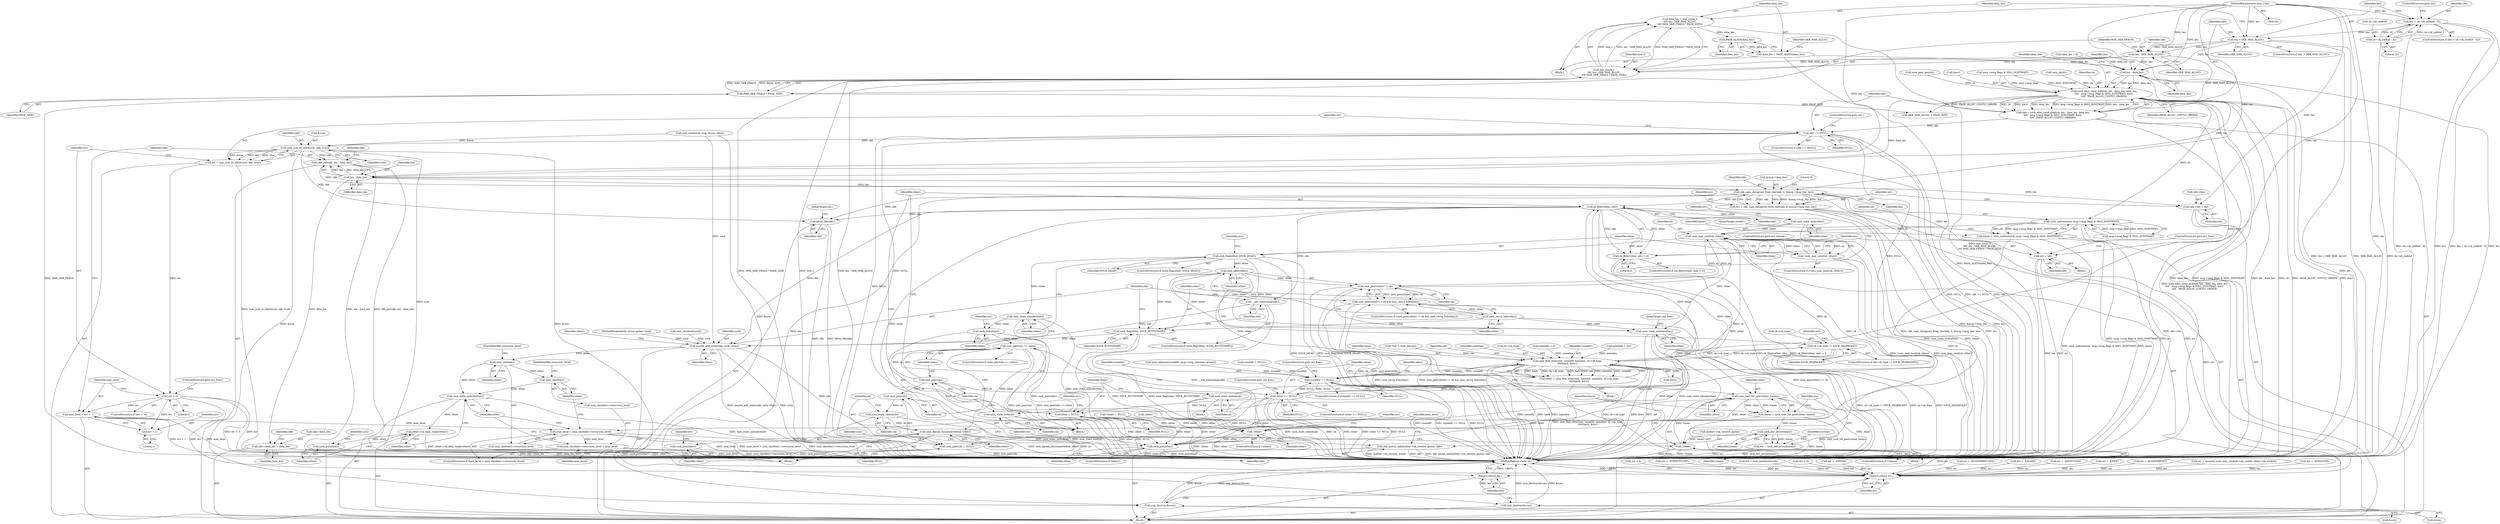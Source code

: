 digraph "1_linux_7d267278a9ece963d77eefec61630223fce08c6c_2@integer" {
"1000245" [label="(Call,data_len = min_t(size_t,\n\t\t\t\t len - SKB_MAX_ALLOC,\n\t\t\t\t MAX_SKB_FRAGS * PAGE_SIZE))"];
"1000247" [label="(Call,min_t(size_t,\n\t\t\t\t len - SKB_MAX_ALLOC,\n\t\t\t\t MAX_SKB_FRAGS * PAGE_SIZE))"];
"1000249" [label="(Call,len - SKB_MAX_ALLOC)"];
"1000241" [label="(Call,len > SKB_MAX_ALLOC)"];
"1000232" [label="(Call,len > sk->sk_sndbuf - 32)"];
"1000106" [label="(MethodParameterIn,size_t len)"];
"1000234" [label="(Call,sk->sk_sndbuf - 32)"];
"1000252" [label="(Call,MAX_SKB_FRAGS * PAGE_SIZE)"];
"1000257" [label="(Call,PAGE_ALIGN(data_len))"];
"1000255" [label="(Call,data_len = PAGE_ALIGN(data_len))"];
"1000267" [label="(Call,len - data_len)"];
"1000265" [label="(Call,sock_alloc_send_pskb(sk, len - data_len, data_len,\n\t\t\t\t   msg->msg_flags & MSG_DONTWAIT, &err,\n\t\t\t\t   PAGE_ALLOC_COSTLY_ORDER))"];
"1000263" [label="(Call,skb = sock_alloc_send_pskb(sk, len - data_len, data_len,\n\t\t\t\t   msg->msg_flags & MSG_DONTWAIT, &err,\n\t\t\t\t   PAGE_ALLOC_COSTLY_ORDER))"];
"1000280" [label="(Call,skb == NULL)"];
"1000286" [label="(Call,unix_scm_to_skb(&scm, skb, true))"];
"1000284" [label="(Call,err = unix_scm_to_skb(&scm, skb, true))"];
"1000292" [label="(Call,err < 0)"];
"1000296" [label="(Call,max_level = err + 1)"];
"1000517" [label="(Call,max_level > unix_sk(other)->recursion_level)"];
"1000523" [label="(Call,unix_sk(other)->recursion_level = max_level)"];
"1000298" [label="(Call,err + 1)"];
"1000554" [label="(Return,return err;)"];
"1000301" [label="(Call,skb_put(skb, len - data_len))"];
"1000318" [label="(Call,skb_copy_datagram_from_iter(skb, 0, &msg->msg_iter, len))"];
"1000316" [label="(Call,err = skb_copy_datagram_from_iter(skb, 0, &msg->msg_iter, len))"];
"1000371" [label="(Call,sk_filter(other, skb))"];
"1000370" [label="(Call,sk_filter(other, skb) < 0)"];
"1000380" [label="(Call,unix_state_lock(other))"];
"1000388" [label="(Call,unix_may_send(sk, other))"];
"1000387" [label="(Call,!unix_may_send(sk, other))"];
"1000393" [label="(Call,sock_flag(other, SOCK_DEAD))"];
"1000397" [label="(Call,unix_state_unlock(other))"];
"1000399" [label="(Call,sock_put(other))"];
"1000407" [label="(Call,unix_peer(sk) == other)"];
"1000418" [label="(Call,unix_dgram_disconnected(sk, other))"];
"1000421" [label="(Call,sock_put(other))"];
"1000471" [label="(Call,unix_peer(other))"];
"1000470" [label="(Call,unix_peer(other) != sk)"];
"1000469" [label="(Call,unix_peer(other) != sk && unix_recvq_full(other))"];
"1000474" [label="(Call,unix_recvq_full(other))"];
"1000488" [label="(Call,unix_wait_for_peer(other, timeo))"];
"1000340" [label="(Call,!other)"];
"1000549" [label="(Call,sock_put(other))"];
"1000486" [label="(Call,timeo = unix_wait_for_peer(other, timeo))"];
"1000493" [label="(Call,sock_intr_errno(timeo))"];
"1000478" [label="(Call,!timeo)"];
"1000491" [label="(Call,err = sock_intr_errno(timeo))"];
"1000501" [label="(Call,sock_flag(other, SOCK_RCVTSTAMP))"];
"1000506" [label="(Call,maybe_add_creds(skb, sock, other))"];
"1000510" [label="(Call,skb_queue_tail(&other->sk_receive_queue, skb))"];
"1000520" [label="(Call,unix_sk(other))"];
"1000525" [label="(Call,unix_sk(other))"];
"1000529" [label="(Call,unix_state_unlock(other))"];
"1000531" [label="(Call,other->sk_data_ready(other))"];
"1000533" [label="(Call,sock_put(other))"];
"1000541" [label="(Call,unix_state_unlock(other))"];
"1000404" [label="(Call,unix_state_lock(sk))"];
"1000408" [label="(Call,unix_peer(sk))"];
"1000413" [label="(Call,unix_peer(sk))"];
"1000416" [label="(Call,unix_state_unlock(sk))"];
"1000429" [label="(Call,unix_state_unlock(sk))"];
"1000504" [label="(Call,__net_timestamp(skb))"];
"1000544" [label="(Call,kfree_skb(skb))"];
"1000376" [label="(Call,err = len)"];
"1000538" [label="(Return,return len;)"];
"1000535" [label="(Call,scm_destroy(&scm))"];
"1000551" [label="(Call,scm_destroy(&scm))"];
"1000348" [label="(Call,sunaddr == NULL)"];
"1000354" [label="(Call,unix_find_other(net, sunaddr, namelen, sk->sk_type,\n\t\t\t\t\thash, &err))"];
"1000352" [label="(Call,other = unix_find_other(net, sunaddr, namelen, sk->sk_type,\n\t\t\t\t\thash, &err))"];
"1000365" [label="(Call,other == NULL)"];
"1000412" [label="(Call,unix_peer(sk) = NULL)"];
"1000431" [label="(Call,other = NULL)"];
"1000450" [label="(Call,sk->sk_type != SOCK_SEQPACKET)"];
"1000303" [label="(Call,len - data_len)"];
"1000306" [label="(Call,skb->data_len = data_len)"];
"1000311" [label="(Call,skb->len = len)"];
"1000331" [label="(Call,sock_sndtimeo(sk, msg->msg_flags & MSG_DONTWAIT))"];
"1000329" [label="(Call,timeo = sock_sndtimeo(sk, msg->msg_flags & MSG_DONTWAIT))"];
"1000432" [label="(Identifier,other)"];
"1000422" [label="(Identifier,other)"];
"1000351" [label="(ControlStructure,goto out_free;)"];
"1000227" [label="(Call,err = -EMSGSIZE)"];
"1000419" [label="(Identifier,sk)"];
"1000490" [label="(Identifier,timeo)"];
"1000433" [label="(Identifier,NULL)"];
"1000307" [label="(Call,skb->data_len)"];
"1000365" [label="(Call,other == NULL)"];
"1000491" [label="(Call,err = sock_intr_errno(timeo))"];
"1000287" [label="(Call,&scm)"];
"1000295" [label="(ControlStructure,goto out_free;)"];
"1000401" [label="(Call,err = 0)"];
"1000387" [label="(Call,!unix_may_send(sk, other))"];
"1000129" [label="(Call,namelen = 0)"];
"1000330" [label="(Identifier,timeo)"];
"1000327" [label="(Identifier,err)"];
"1000518" [label="(Identifier,max_level)"];
"1000400" [label="(Identifier,other)"];
"1000550" [label="(Identifier,other)"];
"1000353" [label="(Identifier,other)"];
"1000233" [label="(Identifier,len)"];
"1000254" [label="(Identifier,PAGE_SIZE)"];
"1000302" [label="(Identifier,skb)"];
"1000532" [label="(Identifier,other)"];
"1000269" [label="(Identifier,data_len)"];
"1000243" [label="(Identifier,SKB_MAX_ALLOC)"];
"1000300" [label="(Literal,1)"];
"1000551" [label="(Call,scm_destroy(&scm))"];
"1000157" [label="(Call,err = -EOPNOTSUPP)"];
"1000296" [label="(Call,max_level = err + 1)"];
"1000541" [label="(Call,unix_state_unlock(other))"];
"1000406" [label="(ControlStructure,if (unix_peer(sk) == other))"];
"1000479" [label="(Identifier,timeo)"];
"1000139" [label="(Call,data_len = 0)"];
"1000223" [label="(Call,unix_autobind(sock))"];
"1000537" [label="(Identifier,scm)"];
"1000356" [label="(Identifier,sunaddr)"];
"1000431" [label="(Call,other = NULL)"];
"1000242" [label="(Identifier,len)"];
"1000255" [label="(Call,data_len = PAGE_ALIGN(data_len))"];
"1000528" [label="(Identifier,max_level)"];
"1000507" [label="(Identifier,skb)"];
"1000531" [label="(Call,other->sk_data_ready(other))"];
"1000377" [label="(Identifier,err)"];
"1000390" [label="(Identifier,other)"];
"1000260" [label="(Call,SKB_MAX_ALLOC < PAGE_SIZE)"];
"1000297" [label="(Identifier,max_level)"];
"1000523" [label="(Call,unix_sk(other)->recursion_level = max_level)"];
"1000477" [label="(ControlStructure,if (!timeo))"];
"1000221" [label="(Call,err = unix_autobind(sock))"];
"1000454" [label="(Identifier,SOCK_SEQPACKET)"];
"1000187" [label="(Call,namelen = err)"];
"1000267" [label="(Call,len - data_len)"];
"1000341" [label="(Identifier,other)"];
"1000106" [label="(MethodParameterIn,size_t len)"];
"1000338" [label="(JumpTarget,restart:)"];
"1000301" [label="(Call,skb_put(skb, len - data_len))"];
"1000183" [label="(Call,err < 0)"];
"1000352" [label="(Call,other = unix_find_other(net, sunaddr, namelen, sk->sk_type,\n\t\t\t\t\thash, &err))"];
"1000486" [label="(Call,timeo = unix_wait_for_peer(other, timeo))"];
"1000354" [label="(Call,unix_find_other(net, sunaddr, namelen, sk->sk_type,\n\t\t\t\t\thash, &err))"];
"1000517" [label="(Call,max_level > unix_sk(other)->recursion_level)"];
"1000405" [label="(Identifier,sk)"];
"1000545" [label="(Identifier,skb)"];
"1000538" [label="(Return,return len;)"];
"1000475" [label="(Identifier,other)"];
"1000471" [label="(Call,unix_peer(other))"];
"1000321" [label="(Call,&msg->msg_iter)"];
"1000527" [label="(FieldIdentifier,recursion_level)"];
"1000348" [label="(Call,sunaddr == NULL)"];
"1000556" [label="(MethodReturn,static int)"];
"1000244" [label="(Block,)"];
"1000382" [label="(Call,err = -EPERM)"];
"1000251" [label="(Identifier,SKB_MAX_ALLOC)"];
"1000281" [label="(Identifier,skb)"];
"1000320" [label="(Literal,0)"];
"1000409" [label="(Identifier,sk)"];
"1000413" [label="(Call,unix_peer(sk))"];
"1000248" [label="(Identifier,size_t)"];
"1000508" [label="(Identifier,sock)"];
"1000204" [label="(Call,!other)"];
"1000361" [label="(Identifier,hash)"];
"1000234" [label="(Call,sk->sk_sndbuf - 32)"];
"1000372" [label="(Identifier,other)"];
"1000318" [label="(Call,skb_copy_datagram_from_iter(skb, 0, &msg->msg_iter, len))"];
"1000261" [label="(Identifier,SKB_MAX_ALLOC)"];
"1000258" [label="(Identifier,data_len)"];
"1000478" [label="(Call,!timeo)"];
"1000362" [label="(Call,&err)"];
"1000516" [label="(ControlStructure,if (max_level > unix_sk(other)->recursion_level))"];
"1000375" [label="(Block,)"];
"1000268" [label="(Identifier,len)"];
"1000536" [label="(Call,&scm)"];
"1000450" [label="(Call,sk->sk_type != SOCK_SEQPACKET)"];
"1000435" [label="(Identifier,err)"];
"1000449" [label="(ControlStructure,if (sk->sk_type != SOCK_SEQPACKET))"];
"1000414" [label="(Identifier,sk)"];
"1000349" [label="(Identifier,sunaddr)"];
"1000306" [label="(Call,skb->data_len = data_len)"];
"1000122" [label="(Call,unix_sk(sk))"];
"1000525" [label="(Call,unix_sk(other))"];
"1000555" [label="(Identifier,err)"];
"1000241" [label="(Call,len > SKB_MAX_ALLOC)"];
"1000474" [label="(Call,unix_recvq_full(other))"];
"1000543" [label="(JumpTarget,out_free:)"];
"1000380" [label="(Call,unix_state_lock(other))"];
"1000408" [label="(Call,unix_peer(sk))"];
"1000513" [label="(Identifier,other)"];
"1000552" [label="(Call,&scm)"];
"1000175" [label="(Call,unix_mkname(sunaddr, msg->msg_namelen, &hash))"];
"1000311" [label="(Call,skb->len = len)"];
"1000342" [label="(Block,)"];
"1000304" [label="(Identifier,len)"];
"1000292" [label="(Call,err < 0)"];
"1000266" [label="(Identifier,sk)"];
"1000529" [label="(Call,unix_state_unlock(other))"];
"1000270" [label="(Identifier,data_len)"];
"1000544" [label="(Call,kfree_skb(skb))"];
"1000535" [label="(Call,scm_destroy(&scm))"];
"1000284" [label="(Call,err = unix_scm_to_skb(&scm, skb, true))"];
"1000402" [label="(Identifier,err)"];
"1000367" [label="(Identifier,NULL)"];
"1000371" [label="(Call,sk_filter(other, skb))"];
"1000115" [label="(Call,*net = sock_net(sk))"];
"1000526" [label="(Identifier,other)"];
"1000331" [label="(Call,sock_sndtimeo(sk, msg->msg_flags & MSG_DONTWAIT))"];
"1000286" [label="(Call,unix_scm_to_skb(&scm, skb, true))"];
"1000521" [label="(Identifier,other)"];
"1000520" [label="(Call,unix_sk(other))"];
"1000546" [label="(JumpTarget,out:)"];
"1000522" [label="(FieldIdentifier,recursion_level)"];
"1000416" [label="(Call,unix_state_unlock(sk))"];
"1000473" [label="(Identifier,sk)"];
"1000511" [label="(Call,&other->sk_receive_queue)"];
"1000376" [label="(Call,err = len)"];
"1000299" [label="(Identifier,err)"];
"1000355" [label="(Identifier,net)"];
"1000470" [label="(Call,unix_peer(other) != sk)"];
"1000428" [label="(Block,)"];
"1000357" [label="(Identifier,namelen)"];
"1000315" [label="(Identifier,len)"];
"1000240" [label="(ControlStructure,if (len > SKB_MAX_ALLOC))"];
"1000386" [label="(ControlStructure,if (!unix_may_send(sk, other)))"];
"1000505" [label="(Identifier,skb)"];
"1000515" [label="(Identifier,skb)"];
"1000280" [label="(Call,skb == NULL)"];
"1000235" [label="(Call,sk->sk_sndbuf)"];
"1000290" [label="(Identifier,true)"];
"1000502" [label="(Identifier,other)"];
"1000423" [label="(Call,err = -ECONNREFUSED)"];
"1000399" [label="(Call,sock_put(other))"];
"1000488" [label="(Call,unix_wait_for_peer(other, timeo))"];
"1000489" [label="(Identifier,other)"];
"1000347" [label="(ControlStructure,if (sunaddr == NULL))"];
"1000554" [label="(Return,return err;)"];
"1000472" [label="(Identifier,other)"];
"1000316" [label="(Call,err = skb_copy_datagram_from_iter(skb, 0, &msg->msg_iter, len))"];
"1000252" [label="(Call,MAX_SKB_FRAGS * PAGE_SIZE)"];
"1000265" [label="(Call,sock_alloc_send_pskb(sk, len - data_len, data_len,\n\t\t\t\t   msg->msg_flags & MSG_DONTWAIT, &err,\n\t\t\t\t   PAGE_ALLOC_COSTLY_ORDER))"];
"1000283" [label="(ControlStructure,goto out;)"];
"1000289" [label="(Identifier,skb)"];
"1000389" [label="(Identifier,sk)"];
"1000421" [label="(Call,sock_put(other))"];
"1000476" [label="(Block,)"];
"1000305" [label="(Identifier,data_len)"];
"1000339" [label="(ControlStructure,if (!other))"];
"1000482" [label="(Identifier,err)"];
"1000504" [label="(Call,__net_timestamp(skb))"];
"1000430" [label="(Identifier,sk)"];
"1000303" [label="(Call,len - data_len)"];
"1000394" [label="(Identifier,other)"];
"1000451" [label="(Call,sk->sk_type)"];
"1000294" [label="(Literal,0)"];
"1000370" [label="(Call,sk_filter(other, skb) < 0)"];
"1000383" [label="(Identifier,err)"];
"1000509" [label="(Identifier,other)"];
"1000364" [label="(ControlStructure,if (other == NULL))"];
"1000481" [label="(Call,err = -EAGAIN)"];
"1000412" [label="(Call,unix_peer(sk) = NULL)"];
"1000373" [label="(Identifier,skb)"];
"1000340" [label="(Call,!other)"];
"1000542" [label="(Identifier,other)"];
"1000492" [label="(Identifier,err)"];
"1000192" [label="(Call,sunaddr = NULL)"];
"1000195" [label="(Call,err = -ENOTCONN)"];
"1000231" [label="(ControlStructure,if (len > sk->sk_sndbuf - 32))"];
"1000332" [label="(Identifier,sk)"];
"1000438" [label="(Call,err = -EPIPE)"];
"1000510" [label="(Call,skb_queue_tail(&other->sk_receive_queue, skb))"];
"1000257" [label="(Call,PAGE_ALIGN(data_len))"];
"1000424" [label="(Identifier,err)"];
"1000343" [label="(Call,err = -ECONNRESET)"];
"1000553" [label="(Identifier,scm)"];
"1000245" [label="(Call,data_len = min_t(size_t,\n\t\t\t\t len - SKB_MAX_ALLOC,\n\t\t\t\t MAX_SKB_FRAGS * PAGE_SIZE))"];
"1000533" [label="(Call,sock_put(other))"];
"1000391" [label="(ControlStructure,goto out_unlock;)"];
"1000417" [label="(Identifier,sk)"];
"1000249" [label="(Call,len - SKB_MAX_ALLOC)"];
"1000493" [label="(Call,sock_intr_errno(timeo))"];
"1000429" [label="(Call,unix_state_unlock(sk))"];
"1000497" [label="(Identifier,current)"];
"1000104" [label="(MethodParameterIn,struct socket *sock)"];
"1000457" [label="(Identifier,err)"];
"1000397" [label="(Call,unix_state_unlock(other))"];
"1000278" [label="(Identifier,PAGE_ALLOC_COSTLY_ORDER)"];
"1000469" [label="(Call,unix_peer(other) != sk && unix_recvq_full(other))"];
"1000549" [label="(Call,sock_put(other))"];
"1000398" [label="(Identifier,other)"];
"1000524" [label="(Call,unix_sk(other)->recursion_level)"];
"1000279" [label="(ControlStructure,if (skb == NULL))"];
"1000298" [label="(Call,err + 1)"];
"1000256" [label="(Identifier,data_len)"];
"1000271" [label="(Call,msg->msg_flags & MSG_DONTWAIT)"];
"1000368" [label="(ControlStructure,goto out_free;)"];
"1000439" [label="(Identifier,err)"];
"1000246" [label="(Identifier,data_len)"];
"1000381" [label="(Identifier,other)"];
"1000145" [label="(Call,scm_send(sock, msg, &scm, false))"];
"1000530" [label="(Identifier,other)"];
"1000369" [label="(ControlStructure,if (sk_filter(other, skb) < 0))"];
"1000285" [label="(Identifier,err)"];
"1000325" [label="(Identifier,len)"];
"1000456" [label="(Call,err = security_unix_may_send(sk->sk_socket, other->sk_socket))"];
"1000539" [label="(Identifier,len)"];
"1000312" [label="(Call,skb->len)"];
"1000238" [label="(Literal,32)"];
"1000404" [label="(Call,unix_state_lock(sk))"];
"1000250" [label="(Identifier,len)"];
"1000308" [label="(Identifier,skb)"];
"1000415" [label="(Identifier,NULL)"];
"1000201" [label="(Call,unix_peer_get(sk))"];
"1000253" [label="(Identifier,MAX_SKB_FRAGS)"];
"1000291" [label="(ControlStructure,if (err < 0))"];
"1000494" [label="(Identifier,timeo)"];
"1000500" [label="(ControlStructure,if (sock_flag(other, SOCK_RCVTSTAMP)))"];
"1000519" [label="(Call,unix_sk(other)->recursion_level)"];
"1000317" [label="(Identifier,err)"];
"1000329" [label="(Call,timeo = sock_sndtimeo(sk, msg->msg_flags & MSG_DONTWAIT))"];
"1000276" [label="(Call,&err)"];
"1000232" [label="(Call,len > sk->sk_sndbuf - 32)"];
"1000506" [label="(Call,maybe_add_creds(skb, sock, other))"];
"1000374" [label="(Literal,0)"];
"1000393" [label="(Call,sock_flag(other, SOCK_DEAD))"];
"1000392" [label="(ControlStructure,if (sock_flag(other, SOCK_DEAD)))"];
"1000282" [label="(Identifier,NULL)"];
"1000396" [label="(Block,)"];
"1000410" [label="(Identifier,other)"];
"1000125" [label="(Call,*other = NULL)"];
"1000388" [label="(Call,unix_may_send(sk, other))"];
"1000395" [label="(Identifier,SOCK_DEAD)"];
"1000358" [label="(Call,sk->sk_type)"];
"1000264" [label="(Identifier,skb)"];
"1000107" [label="(Block,)"];
"1000313" [label="(Identifier,skb)"];
"1000418" [label="(Call,unix_dgram_disconnected(sk, other))"];
"1000407" [label="(Call,unix_peer(sk) == other)"];
"1000310" [label="(Identifier,data_len)"];
"1000534" [label="(Identifier,other)"];
"1000350" [label="(Identifier,NULL)"];
"1000293" [label="(Identifier,err)"];
"1000503" [label="(Identifier,SOCK_RCVTSTAMP)"];
"1000378" [label="(Identifier,len)"];
"1000379" [label="(ControlStructure,goto out_free;)"];
"1000247" [label="(Call,min_t(size_t,\n\t\t\t\t len - SKB_MAX_ALLOC,\n\t\t\t\t MAX_SKB_FRAGS * PAGE_SIZE))"];
"1000547" [label="(ControlStructure,if (other))"];
"1000468" [label="(ControlStructure,if (unix_peer(other) != sk && unix_recvq_full(other)))"];
"1000263" [label="(Call,skb = sock_alloc_send_pskb(sk, len - data_len, data_len,\n\t\t\t\t   msg->msg_flags & MSG_DONTWAIT, &err,\n\t\t\t\t   PAGE_ALLOC_COSTLY_ORDER))"];
"1000319" [label="(Identifier,skb)"];
"1000501" [label="(Call,sock_flag(other, SOCK_RCVTSTAMP))"];
"1000333" [label="(Call,msg->msg_flags & MSG_DONTWAIT)"];
"1000344" [label="(Identifier,err)"];
"1000366" [label="(Identifier,other)"];
"1000420" [label="(Identifier,other)"];
"1000239" [label="(ControlStructure,goto out;)"];
"1000487" [label="(Identifier,timeo)"];
"1000411" [label="(Block,)"];
"1000245" -> "1000244"  [label="AST: "];
"1000245" -> "1000247"  [label="CFG: "];
"1000246" -> "1000245"  [label="AST: "];
"1000247" -> "1000245"  [label="AST: "];
"1000256" -> "1000245"  [label="CFG: "];
"1000245" -> "1000556"  [label="DDG: min_t(size_t,\n\t\t\t\t len - SKB_MAX_ALLOC,\n\t\t\t\t MAX_SKB_FRAGS * PAGE_SIZE)"];
"1000247" -> "1000245"  [label="DDG: size_t"];
"1000247" -> "1000245"  [label="DDG: len - SKB_MAX_ALLOC"];
"1000247" -> "1000245"  [label="DDG: MAX_SKB_FRAGS * PAGE_SIZE"];
"1000245" -> "1000257"  [label="DDG: data_len"];
"1000247" -> "1000252"  [label="CFG: "];
"1000248" -> "1000247"  [label="AST: "];
"1000249" -> "1000247"  [label="AST: "];
"1000252" -> "1000247"  [label="AST: "];
"1000247" -> "1000556"  [label="DDG: size_t"];
"1000247" -> "1000556"  [label="DDG: MAX_SKB_FRAGS * PAGE_SIZE"];
"1000247" -> "1000556"  [label="DDG: len - SKB_MAX_ALLOC"];
"1000249" -> "1000247"  [label="DDG: len"];
"1000249" -> "1000247"  [label="DDG: SKB_MAX_ALLOC"];
"1000252" -> "1000247"  [label="DDG: MAX_SKB_FRAGS"];
"1000252" -> "1000247"  [label="DDG: PAGE_SIZE"];
"1000249" -> "1000251"  [label="CFG: "];
"1000250" -> "1000249"  [label="AST: "];
"1000251" -> "1000249"  [label="AST: "];
"1000253" -> "1000249"  [label="CFG: "];
"1000241" -> "1000249"  [label="DDG: len"];
"1000241" -> "1000249"  [label="DDG: SKB_MAX_ALLOC"];
"1000106" -> "1000249"  [label="DDG: len"];
"1000249" -> "1000260"  [label="DDG: SKB_MAX_ALLOC"];
"1000249" -> "1000267"  [label="DDG: len"];
"1000241" -> "1000240"  [label="AST: "];
"1000241" -> "1000243"  [label="CFG: "];
"1000242" -> "1000241"  [label="AST: "];
"1000243" -> "1000241"  [label="AST: "];
"1000246" -> "1000241"  [label="CFG: "];
"1000264" -> "1000241"  [label="CFG: "];
"1000241" -> "1000556"  [label="DDG: len > SKB_MAX_ALLOC"];
"1000241" -> "1000556"  [label="DDG: SKB_MAX_ALLOC"];
"1000232" -> "1000241"  [label="DDG: len"];
"1000106" -> "1000241"  [label="DDG: len"];
"1000241" -> "1000267"  [label="DDG: len"];
"1000232" -> "1000231"  [label="AST: "];
"1000232" -> "1000234"  [label="CFG: "];
"1000233" -> "1000232"  [label="AST: "];
"1000234" -> "1000232"  [label="AST: "];
"1000239" -> "1000232"  [label="CFG: "];
"1000242" -> "1000232"  [label="CFG: "];
"1000232" -> "1000556"  [label="DDG: len"];
"1000232" -> "1000556"  [label="DDG: len > sk->sk_sndbuf - 32"];
"1000232" -> "1000556"  [label="DDG: sk->sk_sndbuf - 32"];
"1000106" -> "1000232"  [label="DDG: len"];
"1000234" -> "1000232"  [label="DDG: sk->sk_sndbuf"];
"1000234" -> "1000232"  [label="DDG: 32"];
"1000106" -> "1000103"  [label="AST: "];
"1000106" -> "1000556"  [label="DDG: len"];
"1000106" -> "1000267"  [label="DDG: len"];
"1000106" -> "1000303"  [label="DDG: len"];
"1000106" -> "1000311"  [label="DDG: len"];
"1000106" -> "1000318"  [label="DDG: len"];
"1000106" -> "1000376"  [label="DDG: len"];
"1000106" -> "1000538"  [label="DDG: len"];
"1000234" -> "1000238"  [label="CFG: "];
"1000235" -> "1000234"  [label="AST: "];
"1000238" -> "1000234"  [label="AST: "];
"1000234" -> "1000556"  [label="DDG: sk->sk_sndbuf"];
"1000252" -> "1000254"  [label="CFG: "];
"1000253" -> "1000252"  [label="AST: "];
"1000254" -> "1000252"  [label="AST: "];
"1000252" -> "1000556"  [label="DDG: MAX_SKB_FRAGS"];
"1000252" -> "1000260"  [label="DDG: PAGE_SIZE"];
"1000257" -> "1000255"  [label="AST: "];
"1000257" -> "1000258"  [label="CFG: "];
"1000258" -> "1000257"  [label="AST: "];
"1000255" -> "1000257"  [label="CFG: "];
"1000257" -> "1000255"  [label="DDG: data_len"];
"1000255" -> "1000244"  [label="AST: "];
"1000256" -> "1000255"  [label="AST: "];
"1000261" -> "1000255"  [label="CFG: "];
"1000255" -> "1000556"  [label="DDG: PAGE_ALIGN(data_len)"];
"1000255" -> "1000267"  [label="DDG: data_len"];
"1000267" -> "1000265"  [label="AST: "];
"1000267" -> "1000269"  [label="CFG: "];
"1000268" -> "1000267"  [label="AST: "];
"1000269" -> "1000267"  [label="AST: "];
"1000270" -> "1000267"  [label="CFG: "];
"1000267" -> "1000556"  [label="DDG: len"];
"1000267" -> "1000265"  [label="DDG: len"];
"1000267" -> "1000265"  [label="DDG: data_len"];
"1000139" -> "1000267"  [label="DDG: data_len"];
"1000267" -> "1000303"  [label="DDG: len"];
"1000265" -> "1000263"  [label="AST: "];
"1000265" -> "1000278"  [label="CFG: "];
"1000266" -> "1000265"  [label="AST: "];
"1000270" -> "1000265"  [label="AST: "];
"1000271" -> "1000265"  [label="AST: "];
"1000276" -> "1000265"  [label="AST: "];
"1000278" -> "1000265"  [label="AST: "];
"1000263" -> "1000265"  [label="CFG: "];
"1000265" -> "1000556"  [label="DDG: len - data_len"];
"1000265" -> "1000556"  [label="DDG: sk"];
"1000265" -> "1000556"  [label="DDG: PAGE_ALLOC_COSTLY_ORDER"];
"1000265" -> "1000556"  [label="DDG: &err"];
"1000265" -> "1000556"  [label="DDG: data_len"];
"1000265" -> "1000556"  [label="DDG: msg->msg_flags & MSG_DONTWAIT"];
"1000265" -> "1000263"  [label="DDG: PAGE_ALLOC_COSTLY_ORDER"];
"1000265" -> "1000263"  [label="DDG: sk"];
"1000265" -> "1000263"  [label="DDG: &err"];
"1000265" -> "1000263"  [label="DDG: data_len"];
"1000265" -> "1000263"  [label="DDG: msg->msg_flags & MSG_DONTWAIT"];
"1000265" -> "1000263"  [label="DDG: len - data_len"];
"1000122" -> "1000265"  [label="DDG: sk"];
"1000201" -> "1000265"  [label="DDG: sk"];
"1000271" -> "1000265"  [label="DDG: msg->msg_flags"];
"1000271" -> "1000265"  [label="DDG: MSG_DONTWAIT"];
"1000265" -> "1000303"  [label="DDG: data_len"];
"1000265" -> "1000331"  [label="DDG: sk"];
"1000265" -> "1000354"  [label="DDG: &err"];
"1000263" -> "1000107"  [label="AST: "];
"1000264" -> "1000263"  [label="AST: "];
"1000281" -> "1000263"  [label="CFG: "];
"1000263" -> "1000556"  [label="DDG: sock_alloc_send_pskb(sk, len - data_len, data_len,\n\t\t\t\t   msg->msg_flags & MSG_DONTWAIT, &err,\n\t\t\t\t   PAGE_ALLOC_COSTLY_ORDER)"];
"1000263" -> "1000280"  [label="DDG: skb"];
"1000280" -> "1000279"  [label="AST: "];
"1000280" -> "1000282"  [label="CFG: "];
"1000281" -> "1000280"  [label="AST: "];
"1000282" -> "1000280"  [label="AST: "];
"1000283" -> "1000280"  [label="CFG: "];
"1000285" -> "1000280"  [label="CFG: "];
"1000280" -> "1000556"  [label="DDG: NULL"];
"1000280" -> "1000556"  [label="DDG: skb == NULL"];
"1000280" -> "1000556"  [label="DDG: skb"];
"1000280" -> "1000286"  [label="DDG: skb"];
"1000280" -> "1000348"  [label="DDG: NULL"];
"1000280" -> "1000412"  [label="DDG: NULL"];
"1000280" -> "1000431"  [label="DDG: NULL"];
"1000286" -> "1000284"  [label="AST: "];
"1000286" -> "1000290"  [label="CFG: "];
"1000287" -> "1000286"  [label="AST: "];
"1000289" -> "1000286"  [label="AST: "];
"1000290" -> "1000286"  [label="AST: "];
"1000284" -> "1000286"  [label="CFG: "];
"1000286" -> "1000556"  [label="DDG: true"];
"1000286" -> "1000284"  [label="DDG: &scm"];
"1000286" -> "1000284"  [label="DDG: skb"];
"1000286" -> "1000284"  [label="DDG: true"];
"1000145" -> "1000286"  [label="DDG: &scm"];
"1000286" -> "1000301"  [label="DDG: skb"];
"1000286" -> "1000535"  [label="DDG: &scm"];
"1000286" -> "1000544"  [label="DDG: skb"];
"1000286" -> "1000551"  [label="DDG: &scm"];
"1000284" -> "1000107"  [label="AST: "];
"1000285" -> "1000284"  [label="AST: "];
"1000293" -> "1000284"  [label="CFG: "];
"1000284" -> "1000556"  [label="DDG: unix_scm_to_skb(&scm, skb, true)"];
"1000284" -> "1000292"  [label="DDG: err"];
"1000292" -> "1000291"  [label="AST: "];
"1000292" -> "1000294"  [label="CFG: "];
"1000293" -> "1000292"  [label="AST: "];
"1000294" -> "1000292"  [label="AST: "];
"1000295" -> "1000292"  [label="CFG: "];
"1000297" -> "1000292"  [label="CFG: "];
"1000292" -> "1000556"  [label="DDG: err < 0"];
"1000292" -> "1000556"  [label="DDG: err"];
"1000292" -> "1000296"  [label="DDG: err"];
"1000292" -> "1000298"  [label="DDG: err"];
"1000292" -> "1000554"  [label="DDG: err"];
"1000296" -> "1000107"  [label="AST: "];
"1000296" -> "1000298"  [label="CFG: "];
"1000297" -> "1000296"  [label="AST: "];
"1000298" -> "1000296"  [label="AST: "];
"1000302" -> "1000296"  [label="CFG: "];
"1000296" -> "1000556"  [label="DDG: err + 1"];
"1000296" -> "1000556"  [label="DDG: max_level"];
"1000296" -> "1000517"  [label="DDG: max_level"];
"1000517" -> "1000516"  [label="AST: "];
"1000517" -> "1000519"  [label="CFG: "];
"1000518" -> "1000517"  [label="AST: "];
"1000519" -> "1000517"  [label="AST: "];
"1000526" -> "1000517"  [label="CFG: "];
"1000530" -> "1000517"  [label="CFG: "];
"1000517" -> "1000556"  [label="DDG: unix_sk(other)->recursion_level"];
"1000517" -> "1000556"  [label="DDG: max_level"];
"1000517" -> "1000556"  [label="DDG: max_level > unix_sk(other)->recursion_level"];
"1000517" -> "1000523"  [label="DDG: max_level"];
"1000523" -> "1000516"  [label="AST: "];
"1000523" -> "1000528"  [label="CFG: "];
"1000524" -> "1000523"  [label="AST: "];
"1000528" -> "1000523"  [label="AST: "];
"1000530" -> "1000523"  [label="CFG: "];
"1000523" -> "1000556"  [label="DDG: unix_sk(other)->recursion_level"];
"1000523" -> "1000556"  [label="DDG: max_level"];
"1000298" -> "1000300"  [label="CFG: "];
"1000299" -> "1000298"  [label="AST: "];
"1000300" -> "1000298"  [label="AST: "];
"1000554" -> "1000107"  [label="AST: "];
"1000554" -> "1000555"  [label="CFG: "];
"1000555" -> "1000554"  [label="AST: "];
"1000556" -> "1000554"  [label="CFG: "];
"1000554" -> "1000556"  [label="DDG: <RET>"];
"1000555" -> "1000554"  [label="DDG: err"];
"1000382" -> "1000554"  [label="DDG: err"];
"1000456" -> "1000554"  [label="DDG: err"];
"1000183" -> "1000554"  [label="DDG: err"];
"1000157" -> "1000554"  [label="DDG: err"];
"1000221" -> "1000554"  [label="DDG: err"];
"1000423" -> "1000554"  [label="DDG: err"];
"1000491" -> "1000554"  [label="DDG: err"];
"1000438" -> "1000554"  [label="DDG: err"];
"1000195" -> "1000554"  [label="DDG: err"];
"1000376" -> "1000554"  [label="DDG: err"];
"1000343" -> "1000554"  [label="DDG: err"];
"1000227" -> "1000554"  [label="DDG: err"];
"1000401" -> "1000554"  [label="DDG: err"];
"1000481" -> "1000554"  [label="DDG: err"];
"1000316" -> "1000554"  [label="DDG: err"];
"1000301" -> "1000107"  [label="AST: "];
"1000301" -> "1000303"  [label="CFG: "];
"1000302" -> "1000301"  [label="AST: "];
"1000303" -> "1000301"  [label="AST: "];
"1000308" -> "1000301"  [label="CFG: "];
"1000301" -> "1000556"  [label="DDG: len - data_len"];
"1000301" -> "1000556"  [label="DDG: skb_put(skb, len - data_len)"];
"1000303" -> "1000301"  [label="DDG: len"];
"1000303" -> "1000301"  [label="DDG: data_len"];
"1000301" -> "1000318"  [label="DDG: skb"];
"1000318" -> "1000316"  [label="AST: "];
"1000318" -> "1000325"  [label="CFG: "];
"1000319" -> "1000318"  [label="AST: "];
"1000320" -> "1000318"  [label="AST: "];
"1000321" -> "1000318"  [label="AST: "];
"1000325" -> "1000318"  [label="AST: "];
"1000316" -> "1000318"  [label="CFG: "];
"1000318" -> "1000556"  [label="DDG: len"];
"1000318" -> "1000556"  [label="DDG: &msg->msg_iter"];
"1000318" -> "1000316"  [label="DDG: skb"];
"1000318" -> "1000316"  [label="DDG: 0"];
"1000318" -> "1000316"  [label="DDG: &msg->msg_iter"];
"1000318" -> "1000316"  [label="DDG: len"];
"1000303" -> "1000318"  [label="DDG: len"];
"1000318" -> "1000371"  [label="DDG: skb"];
"1000318" -> "1000376"  [label="DDG: len"];
"1000318" -> "1000538"  [label="DDG: len"];
"1000318" -> "1000544"  [label="DDG: skb"];
"1000316" -> "1000107"  [label="AST: "];
"1000317" -> "1000316"  [label="AST: "];
"1000327" -> "1000316"  [label="CFG: "];
"1000316" -> "1000556"  [label="DDG: skb_copy_datagram_from_iter(skb, 0, &msg->msg_iter, len)"];
"1000316" -> "1000556"  [label="DDG: err"];
"1000371" -> "1000370"  [label="AST: "];
"1000371" -> "1000373"  [label="CFG: "];
"1000372" -> "1000371"  [label="AST: "];
"1000373" -> "1000371"  [label="AST: "];
"1000374" -> "1000371"  [label="CFG: "];
"1000371" -> "1000556"  [label="DDG: other"];
"1000371" -> "1000370"  [label="DDG: other"];
"1000371" -> "1000370"  [label="DDG: skb"];
"1000365" -> "1000371"  [label="DDG: other"];
"1000340" -> "1000371"  [label="DDG: other"];
"1000371" -> "1000380"  [label="DDG: other"];
"1000371" -> "1000504"  [label="DDG: skb"];
"1000371" -> "1000506"  [label="DDG: skb"];
"1000371" -> "1000544"  [label="DDG: skb"];
"1000371" -> "1000549"  [label="DDG: other"];
"1000370" -> "1000369"  [label="AST: "];
"1000370" -> "1000374"  [label="CFG: "];
"1000374" -> "1000370"  [label="AST: "];
"1000377" -> "1000370"  [label="CFG: "];
"1000381" -> "1000370"  [label="CFG: "];
"1000370" -> "1000556"  [label="DDG: sk_filter(other, skb) < 0"];
"1000370" -> "1000556"  [label="DDG: sk_filter(other, skb)"];
"1000380" -> "1000107"  [label="AST: "];
"1000380" -> "1000381"  [label="CFG: "];
"1000381" -> "1000380"  [label="AST: "];
"1000383" -> "1000380"  [label="CFG: "];
"1000380" -> "1000556"  [label="DDG: unix_state_lock(other)"];
"1000380" -> "1000388"  [label="DDG: other"];
"1000388" -> "1000387"  [label="AST: "];
"1000388" -> "1000390"  [label="CFG: "];
"1000389" -> "1000388"  [label="AST: "];
"1000390" -> "1000388"  [label="AST: "];
"1000387" -> "1000388"  [label="CFG: "];
"1000388" -> "1000556"  [label="DDG: sk"];
"1000388" -> "1000387"  [label="DDG: sk"];
"1000388" -> "1000387"  [label="DDG: other"];
"1000331" -> "1000388"  [label="DDG: sk"];
"1000470" -> "1000388"  [label="DDG: sk"];
"1000418" -> "1000388"  [label="DDG: sk"];
"1000429" -> "1000388"  [label="DDG: sk"];
"1000388" -> "1000393"  [label="DDG: other"];
"1000388" -> "1000404"  [label="DDG: sk"];
"1000388" -> "1000470"  [label="DDG: sk"];
"1000388" -> "1000541"  [label="DDG: other"];
"1000387" -> "1000386"  [label="AST: "];
"1000391" -> "1000387"  [label="CFG: "];
"1000394" -> "1000387"  [label="CFG: "];
"1000387" -> "1000556"  [label="DDG: unix_may_send(sk, other)"];
"1000387" -> "1000556"  [label="DDG: !unix_may_send(sk, other)"];
"1000393" -> "1000392"  [label="AST: "];
"1000393" -> "1000395"  [label="CFG: "];
"1000394" -> "1000393"  [label="AST: "];
"1000395" -> "1000393"  [label="AST: "];
"1000398" -> "1000393"  [label="CFG: "];
"1000439" -> "1000393"  [label="CFG: "];
"1000393" -> "1000556"  [label="DDG: sock_flag(other, SOCK_DEAD)"];
"1000393" -> "1000556"  [label="DDG: SOCK_DEAD"];
"1000393" -> "1000397"  [label="DDG: other"];
"1000393" -> "1000471"  [label="DDG: other"];
"1000393" -> "1000541"  [label="DDG: other"];
"1000397" -> "1000396"  [label="AST: "];
"1000397" -> "1000398"  [label="CFG: "];
"1000398" -> "1000397"  [label="AST: "];
"1000400" -> "1000397"  [label="CFG: "];
"1000397" -> "1000556"  [label="DDG: unix_state_unlock(other)"];
"1000397" -> "1000399"  [label="DDG: other"];
"1000399" -> "1000396"  [label="AST: "];
"1000399" -> "1000400"  [label="CFG: "];
"1000400" -> "1000399"  [label="AST: "];
"1000402" -> "1000399"  [label="CFG: "];
"1000399" -> "1000556"  [label="DDG: sock_put(other)"];
"1000399" -> "1000407"  [label="DDG: other"];
"1000407" -> "1000406"  [label="AST: "];
"1000407" -> "1000410"  [label="CFG: "];
"1000408" -> "1000407"  [label="AST: "];
"1000410" -> "1000407"  [label="AST: "];
"1000414" -> "1000407"  [label="CFG: "];
"1000430" -> "1000407"  [label="CFG: "];
"1000407" -> "1000556"  [label="DDG: unix_peer(sk) == other"];
"1000407" -> "1000556"  [label="DDG: unix_peer(sk)"];
"1000408" -> "1000407"  [label="DDG: sk"];
"1000407" -> "1000418"  [label="DDG: other"];
"1000418" -> "1000411"  [label="AST: "];
"1000418" -> "1000420"  [label="CFG: "];
"1000419" -> "1000418"  [label="AST: "];
"1000420" -> "1000418"  [label="AST: "];
"1000422" -> "1000418"  [label="CFG: "];
"1000418" -> "1000556"  [label="DDG: unix_dgram_disconnected(sk, other)"];
"1000418" -> "1000556"  [label="DDG: sk"];
"1000416" -> "1000418"  [label="DDG: sk"];
"1000418" -> "1000421"  [label="DDG: other"];
"1000421" -> "1000411"  [label="AST: "];
"1000421" -> "1000422"  [label="CFG: "];
"1000422" -> "1000421"  [label="AST: "];
"1000424" -> "1000421"  [label="CFG: "];
"1000421" -> "1000556"  [label="DDG: sock_put(other)"];
"1000471" -> "1000470"  [label="AST: "];
"1000471" -> "1000472"  [label="CFG: "];
"1000472" -> "1000471"  [label="AST: "];
"1000473" -> "1000471"  [label="CFG: "];
"1000471" -> "1000470"  [label="DDG: other"];
"1000471" -> "1000474"  [label="DDG: other"];
"1000471" -> "1000488"  [label="DDG: other"];
"1000471" -> "1000501"  [label="DDG: other"];
"1000471" -> "1000541"  [label="DDG: other"];
"1000470" -> "1000469"  [label="AST: "];
"1000470" -> "1000473"  [label="CFG: "];
"1000473" -> "1000470"  [label="AST: "];
"1000475" -> "1000470"  [label="CFG: "];
"1000469" -> "1000470"  [label="CFG: "];
"1000470" -> "1000556"  [label="DDG: sk"];
"1000470" -> "1000556"  [label="DDG: unix_peer(other)"];
"1000470" -> "1000469"  [label="DDG: unix_peer(other)"];
"1000470" -> "1000469"  [label="DDG: sk"];
"1000469" -> "1000468"  [label="AST: "];
"1000469" -> "1000474"  [label="CFG: "];
"1000474" -> "1000469"  [label="AST: "];
"1000479" -> "1000469"  [label="CFG: "];
"1000502" -> "1000469"  [label="CFG: "];
"1000469" -> "1000556"  [label="DDG: unix_recvq_full(other)"];
"1000469" -> "1000556"  [label="DDG: unix_peer(other) != sk && unix_recvq_full(other)"];
"1000469" -> "1000556"  [label="DDG: unix_peer(other) != sk"];
"1000474" -> "1000469"  [label="DDG: other"];
"1000474" -> "1000475"  [label="CFG: "];
"1000475" -> "1000474"  [label="AST: "];
"1000474" -> "1000488"  [label="DDG: other"];
"1000474" -> "1000501"  [label="DDG: other"];
"1000474" -> "1000541"  [label="DDG: other"];
"1000488" -> "1000486"  [label="AST: "];
"1000488" -> "1000490"  [label="CFG: "];
"1000489" -> "1000488"  [label="AST: "];
"1000490" -> "1000488"  [label="AST: "];
"1000486" -> "1000488"  [label="CFG: "];
"1000488" -> "1000556"  [label="DDG: other"];
"1000488" -> "1000340"  [label="DDG: other"];
"1000488" -> "1000486"  [label="DDG: other"];
"1000488" -> "1000486"  [label="DDG: timeo"];
"1000478" -> "1000488"  [label="DDG: timeo"];
"1000488" -> "1000549"  [label="DDG: other"];
"1000340" -> "1000339"  [label="AST: "];
"1000340" -> "1000341"  [label="CFG: "];
"1000341" -> "1000340"  [label="AST: "];
"1000344" -> "1000340"  [label="CFG: "];
"1000372" -> "1000340"  [label="CFG: "];
"1000340" -> "1000556"  [label="DDG: !other"];
"1000340" -> "1000556"  [label="DDG: other"];
"1000125" -> "1000340"  [label="DDG: other"];
"1000431" -> "1000340"  [label="DDG: other"];
"1000204" -> "1000340"  [label="DDG: other"];
"1000340" -> "1000549"  [label="DDG: other"];
"1000549" -> "1000547"  [label="AST: "];
"1000549" -> "1000550"  [label="CFG: "];
"1000550" -> "1000549"  [label="AST: "];
"1000553" -> "1000549"  [label="CFG: "];
"1000549" -> "1000556"  [label="DDG: other"];
"1000549" -> "1000556"  [label="DDG: sock_put(other)"];
"1000125" -> "1000549"  [label="DDG: other"];
"1000431" -> "1000549"  [label="DDG: other"];
"1000541" -> "1000549"  [label="DDG: other"];
"1000365" -> "1000549"  [label="DDG: other"];
"1000204" -> "1000549"  [label="DDG: other"];
"1000486" -> "1000476"  [label="AST: "];
"1000487" -> "1000486"  [label="AST: "];
"1000492" -> "1000486"  [label="CFG: "];
"1000486" -> "1000556"  [label="DDG: unix_wait_for_peer(other, timeo)"];
"1000486" -> "1000493"  [label="DDG: timeo"];
"1000493" -> "1000491"  [label="AST: "];
"1000493" -> "1000494"  [label="CFG: "];
"1000494" -> "1000493"  [label="AST: "];
"1000491" -> "1000493"  [label="CFG: "];
"1000493" -> "1000556"  [label="DDG: timeo"];
"1000493" -> "1000478"  [label="DDG: timeo"];
"1000493" -> "1000491"  [label="DDG: timeo"];
"1000478" -> "1000477"  [label="AST: "];
"1000478" -> "1000479"  [label="CFG: "];
"1000479" -> "1000478"  [label="AST: "];
"1000482" -> "1000478"  [label="CFG: "];
"1000487" -> "1000478"  [label="CFG: "];
"1000478" -> "1000556"  [label="DDG: timeo"];
"1000478" -> "1000556"  [label="DDG: !timeo"];
"1000329" -> "1000478"  [label="DDG: timeo"];
"1000491" -> "1000476"  [label="AST: "];
"1000492" -> "1000491"  [label="AST: "];
"1000497" -> "1000491"  [label="CFG: "];
"1000491" -> "1000556"  [label="DDG: sock_intr_errno(timeo)"];
"1000491" -> "1000556"  [label="DDG: err"];
"1000501" -> "1000500"  [label="AST: "];
"1000501" -> "1000503"  [label="CFG: "];
"1000502" -> "1000501"  [label="AST: "];
"1000503" -> "1000501"  [label="AST: "];
"1000505" -> "1000501"  [label="CFG: "];
"1000507" -> "1000501"  [label="CFG: "];
"1000501" -> "1000556"  [label="DDG: SOCK_RCVTSTAMP"];
"1000501" -> "1000556"  [label="DDG: sock_flag(other, SOCK_RCVTSTAMP)"];
"1000501" -> "1000506"  [label="DDG: other"];
"1000506" -> "1000107"  [label="AST: "];
"1000506" -> "1000509"  [label="CFG: "];
"1000507" -> "1000506"  [label="AST: "];
"1000508" -> "1000506"  [label="AST: "];
"1000509" -> "1000506"  [label="AST: "];
"1000513" -> "1000506"  [label="CFG: "];
"1000506" -> "1000556"  [label="DDG: maybe_add_creds(skb, sock, other)"];
"1000506" -> "1000556"  [label="DDG: sock"];
"1000504" -> "1000506"  [label="DDG: skb"];
"1000145" -> "1000506"  [label="DDG: sock"];
"1000223" -> "1000506"  [label="DDG: sock"];
"1000104" -> "1000506"  [label="DDG: sock"];
"1000506" -> "1000510"  [label="DDG: skb"];
"1000506" -> "1000520"  [label="DDG: other"];
"1000510" -> "1000107"  [label="AST: "];
"1000510" -> "1000515"  [label="CFG: "];
"1000511" -> "1000510"  [label="AST: "];
"1000515" -> "1000510"  [label="AST: "];
"1000518" -> "1000510"  [label="CFG: "];
"1000510" -> "1000556"  [label="DDG: &other->sk_receive_queue"];
"1000510" -> "1000556"  [label="DDG: skb"];
"1000510" -> "1000556"  [label="DDG: skb_queue_tail(&other->sk_receive_queue, skb)"];
"1000520" -> "1000519"  [label="AST: "];
"1000520" -> "1000521"  [label="CFG: "];
"1000521" -> "1000520"  [label="AST: "];
"1000522" -> "1000520"  [label="CFG: "];
"1000520" -> "1000525"  [label="DDG: other"];
"1000520" -> "1000529"  [label="DDG: other"];
"1000525" -> "1000524"  [label="AST: "];
"1000525" -> "1000526"  [label="CFG: "];
"1000526" -> "1000525"  [label="AST: "];
"1000527" -> "1000525"  [label="CFG: "];
"1000525" -> "1000529"  [label="DDG: other"];
"1000529" -> "1000107"  [label="AST: "];
"1000529" -> "1000530"  [label="CFG: "];
"1000530" -> "1000529"  [label="AST: "];
"1000532" -> "1000529"  [label="CFG: "];
"1000529" -> "1000556"  [label="DDG: unix_state_unlock(other)"];
"1000529" -> "1000531"  [label="DDG: other"];
"1000531" -> "1000107"  [label="AST: "];
"1000531" -> "1000532"  [label="CFG: "];
"1000532" -> "1000531"  [label="AST: "];
"1000534" -> "1000531"  [label="CFG: "];
"1000531" -> "1000556"  [label="DDG: other->sk_data_ready(other)"];
"1000531" -> "1000533"  [label="DDG: other"];
"1000533" -> "1000107"  [label="AST: "];
"1000533" -> "1000534"  [label="CFG: "];
"1000534" -> "1000533"  [label="AST: "];
"1000537" -> "1000533"  [label="CFG: "];
"1000533" -> "1000556"  [label="DDG: sock_put(other)"];
"1000533" -> "1000556"  [label="DDG: other"];
"1000541" -> "1000107"  [label="AST: "];
"1000541" -> "1000542"  [label="CFG: "];
"1000542" -> "1000541"  [label="AST: "];
"1000543" -> "1000541"  [label="CFG: "];
"1000541" -> "1000556"  [label="DDG: other"];
"1000541" -> "1000556"  [label="DDG: unix_state_unlock(other)"];
"1000404" -> "1000396"  [label="AST: "];
"1000404" -> "1000405"  [label="CFG: "];
"1000405" -> "1000404"  [label="AST: "];
"1000409" -> "1000404"  [label="CFG: "];
"1000404" -> "1000556"  [label="DDG: unix_state_lock(sk)"];
"1000404" -> "1000408"  [label="DDG: sk"];
"1000408" -> "1000409"  [label="CFG: "];
"1000409" -> "1000408"  [label="AST: "];
"1000410" -> "1000408"  [label="CFG: "];
"1000408" -> "1000413"  [label="DDG: sk"];
"1000408" -> "1000429"  [label="DDG: sk"];
"1000413" -> "1000412"  [label="AST: "];
"1000413" -> "1000414"  [label="CFG: "];
"1000414" -> "1000413"  [label="AST: "];
"1000415" -> "1000413"  [label="CFG: "];
"1000413" -> "1000416"  [label="DDG: sk"];
"1000416" -> "1000411"  [label="AST: "];
"1000416" -> "1000417"  [label="CFG: "];
"1000417" -> "1000416"  [label="AST: "];
"1000419" -> "1000416"  [label="CFG: "];
"1000416" -> "1000556"  [label="DDG: unix_state_unlock(sk)"];
"1000429" -> "1000428"  [label="AST: "];
"1000429" -> "1000430"  [label="CFG: "];
"1000430" -> "1000429"  [label="AST: "];
"1000432" -> "1000429"  [label="CFG: "];
"1000429" -> "1000556"  [label="DDG: sk"];
"1000429" -> "1000556"  [label="DDG: unix_state_unlock(sk)"];
"1000504" -> "1000500"  [label="AST: "];
"1000504" -> "1000505"  [label="CFG: "];
"1000505" -> "1000504"  [label="AST: "];
"1000507" -> "1000504"  [label="CFG: "];
"1000504" -> "1000556"  [label="DDG: __net_timestamp(skb)"];
"1000544" -> "1000107"  [label="AST: "];
"1000544" -> "1000545"  [label="CFG: "];
"1000545" -> "1000544"  [label="AST: "];
"1000546" -> "1000544"  [label="CFG: "];
"1000544" -> "1000556"  [label="DDG: skb"];
"1000544" -> "1000556"  [label="DDG: kfree_skb(skb)"];
"1000376" -> "1000375"  [label="AST: "];
"1000376" -> "1000378"  [label="CFG: "];
"1000377" -> "1000376"  [label="AST: "];
"1000378" -> "1000376"  [label="AST: "];
"1000379" -> "1000376"  [label="CFG: "];
"1000376" -> "1000556"  [label="DDG: err"];
"1000376" -> "1000556"  [label="DDG: len"];
"1000538" -> "1000107"  [label="AST: "];
"1000538" -> "1000539"  [label="CFG: "];
"1000539" -> "1000538"  [label="AST: "];
"1000556" -> "1000538"  [label="CFG: "];
"1000538" -> "1000556"  [label="DDG: <RET>"];
"1000539" -> "1000538"  [label="DDG: len"];
"1000535" -> "1000107"  [label="AST: "];
"1000535" -> "1000536"  [label="CFG: "];
"1000536" -> "1000535"  [label="AST: "];
"1000539" -> "1000535"  [label="CFG: "];
"1000535" -> "1000556"  [label="DDG: &scm"];
"1000535" -> "1000556"  [label="DDG: scm_destroy(&scm)"];
"1000551" -> "1000107"  [label="AST: "];
"1000551" -> "1000552"  [label="CFG: "];
"1000552" -> "1000551"  [label="AST: "];
"1000555" -> "1000551"  [label="CFG: "];
"1000551" -> "1000556"  [label="DDG: scm_destroy(&scm)"];
"1000551" -> "1000556"  [label="DDG: &scm"];
"1000145" -> "1000551"  [label="DDG: &scm"];
"1000348" -> "1000347"  [label="AST: "];
"1000348" -> "1000350"  [label="CFG: "];
"1000349" -> "1000348"  [label="AST: "];
"1000350" -> "1000348"  [label="AST: "];
"1000351" -> "1000348"  [label="CFG: "];
"1000353" -> "1000348"  [label="CFG: "];
"1000348" -> "1000556"  [label="DDG: sunaddr"];
"1000348" -> "1000556"  [label="DDG: sunaddr == NULL"];
"1000348" -> "1000556"  [label="DDG: NULL"];
"1000354" -> "1000348"  [label="DDG: sunaddr"];
"1000175" -> "1000348"  [label="DDG: sunaddr"];
"1000192" -> "1000348"  [label="DDG: sunaddr"];
"1000365" -> "1000348"  [label="DDG: NULL"];
"1000348" -> "1000354"  [label="DDG: sunaddr"];
"1000348" -> "1000365"  [label="DDG: NULL"];
"1000354" -> "1000352"  [label="AST: "];
"1000354" -> "1000362"  [label="CFG: "];
"1000355" -> "1000354"  [label="AST: "];
"1000356" -> "1000354"  [label="AST: "];
"1000357" -> "1000354"  [label="AST: "];
"1000358" -> "1000354"  [label="AST: "];
"1000361" -> "1000354"  [label="AST: "];
"1000362" -> "1000354"  [label="AST: "];
"1000352" -> "1000354"  [label="CFG: "];
"1000354" -> "1000556"  [label="DDG: sunaddr"];
"1000354" -> "1000556"  [label="DDG: hash"];
"1000354" -> "1000556"  [label="DDG: namelen"];
"1000354" -> "1000556"  [label="DDG: sk->sk_type"];
"1000354" -> "1000556"  [label="DDG: &err"];
"1000354" -> "1000556"  [label="DDG: net"];
"1000354" -> "1000352"  [label="DDG: hash"];
"1000354" -> "1000352"  [label="DDG: sk->sk_type"];
"1000354" -> "1000352"  [label="DDG: &err"];
"1000354" -> "1000352"  [label="DDG: net"];
"1000354" -> "1000352"  [label="DDG: namelen"];
"1000354" -> "1000352"  [label="DDG: sunaddr"];
"1000115" -> "1000354"  [label="DDG: net"];
"1000187" -> "1000354"  [label="DDG: namelen"];
"1000129" -> "1000354"  [label="DDG: namelen"];
"1000450" -> "1000354"  [label="DDG: sk->sk_type"];
"1000354" -> "1000450"  [label="DDG: sk->sk_type"];
"1000352" -> "1000342"  [label="AST: "];
"1000353" -> "1000352"  [label="AST: "];
"1000366" -> "1000352"  [label="CFG: "];
"1000352" -> "1000556"  [label="DDG: unix_find_other(net, sunaddr, namelen, sk->sk_type,\n\t\t\t\t\thash, &err)"];
"1000352" -> "1000365"  [label="DDG: other"];
"1000365" -> "1000364"  [label="AST: "];
"1000365" -> "1000367"  [label="CFG: "];
"1000366" -> "1000365"  [label="AST: "];
"1000367" -> "1000365"  [label="AST: "];
"1000368" -> "1000365"  [label="CFG: "];
"1000372" -> "1000365"  [label="CFG: "];
"1000365" -> "1000556"  [label="DDG: other == NULL"];
"1000365" -> "1000556"  [label="DDG: NULL"];
"1000365" -> "1000556"  [label="DDG: other"];
"1000365" -> "1000412"  [label="DDG: NULL"];
"1000365" -> "1000431"  [label="DDG: NULL"];
"1000412" -> "1000411"  [label="AST: "];
"1000412" -> "1000415"  [label="CFG: "];
"1000415" -> "1000412"  [label="AST: "];
"1000417" -> "1000412"  [label="CFG: "];
"1000412" -> "1000556"  [label="DDG: unix_peer(sk)"];
"1000431" -> "1000396"  [label="AST: "];
"1000431" -> "1000433"  [label="CFG: "];
"1000432" -> "1000431"  [label="AST: "];
"1000433" -> "1000431"  [label="AST: "];
"1000435" -> "1000431"  [label="CFG: "];
"1000431" -> "1000556"  [label="DDG: other"];
"1000431" -> "1000556"  [label="DDG: NULL"];
"1000450" -> "1000449"  [label="AST: "];
"1000450" -> "1000454"  [label="CFG: "];
"1000451" -> "1000450"  [label="AST: "];
"1000454" -> "1000450"  [label="AST: "];
"1000457" -> "1000450"  [label="CFG: "];
"1000472" -> "1000450"  [label="CFG: "];
"1000450" -> "1000556"  [label="DDG: sk->sk_type != SOCK_SEQPACKET"];
"1000450" -> "1000556"  [label="DDG: sk->sk_type"];
"1000450" -> "1000556"  [label="DDG: SOCK_SEQPACKET"];
"1000303" -> "1000305"  [label="CFG: "];
"1000304" -> "1000303"  [label="AST: "];
"1000305" -> "1000303"  [label="AST: "];
"1000303" -> "1000306"  [label="DDG: data_len"];
"1000303" -> "1000311"  [label="DDG: len"];
"1000306" -> "1000107"  [label="AST: "];
"1000306" -> "1000310"  [label="CFG: "];
"1000307" -> "1000306"  [label="AST: "];
"1000310" -> "1000306"  [label="AST: "];
"1000313" -> "1000306"  [label="CFG: "];
"1000306" -> "1000556"  [label="DDG: data_len"];
"1000306" -> "1000556"  [label="DDG: skb->data_len"];
"1000311" -> "1000107"  [label="AST: "];
"1000311" -> "1000315"  [label="CFG: "];
"1000312" -> "1000311"  [label="AST: "];
"1000315" -> "1000311"  [label="AST: "];
"1000317" -> "1000311"  [label="CFG: "];
"1000311" -> "1000556"  [label="DDG: skb->len"];
"1000331" -> "1000329"  [label="AST: "];
"1000331" -> "1000333"  [label="CFG: "];
"1000332" -> "1000331"  [label="AST: "];
"1000333" -> "1000331"  [label="AST: "];
"1000329" -> "1000331"  [label="CFG: "];
"1000331" -> "1000556"  [label="DDG: msg->msg_flags & MSG_DONTWAIT"];
"1000331" -> "1000556"  [label="DDG: sk"];
"1000331" -> "1000329"  [label="DDG: sk"];
"1000331" -> "1000329"  [label="DDG: msg->msg_flags & MSG_DONTWAIT"];
"1000333" -> "1000331"  [label="DDG: msg->msg_flags"];
"1000333" -> "1000331"  [label="DDG: MSG_DONTWAIT"];
"1000329" -> "1000107"  [label="AST: "];
"1000330" -> "1000329"  [label="AST: "];
"1000338" -> "1000329"  [label="CFG: "];
"1000329" -> "1000556"  [label="DDG: sock_sndtimeo(sk, msg->msg_flags & MSG_DONTWAIT)"];
"1000329" -> "1000556"  [label="DDG: timeo"];
}
